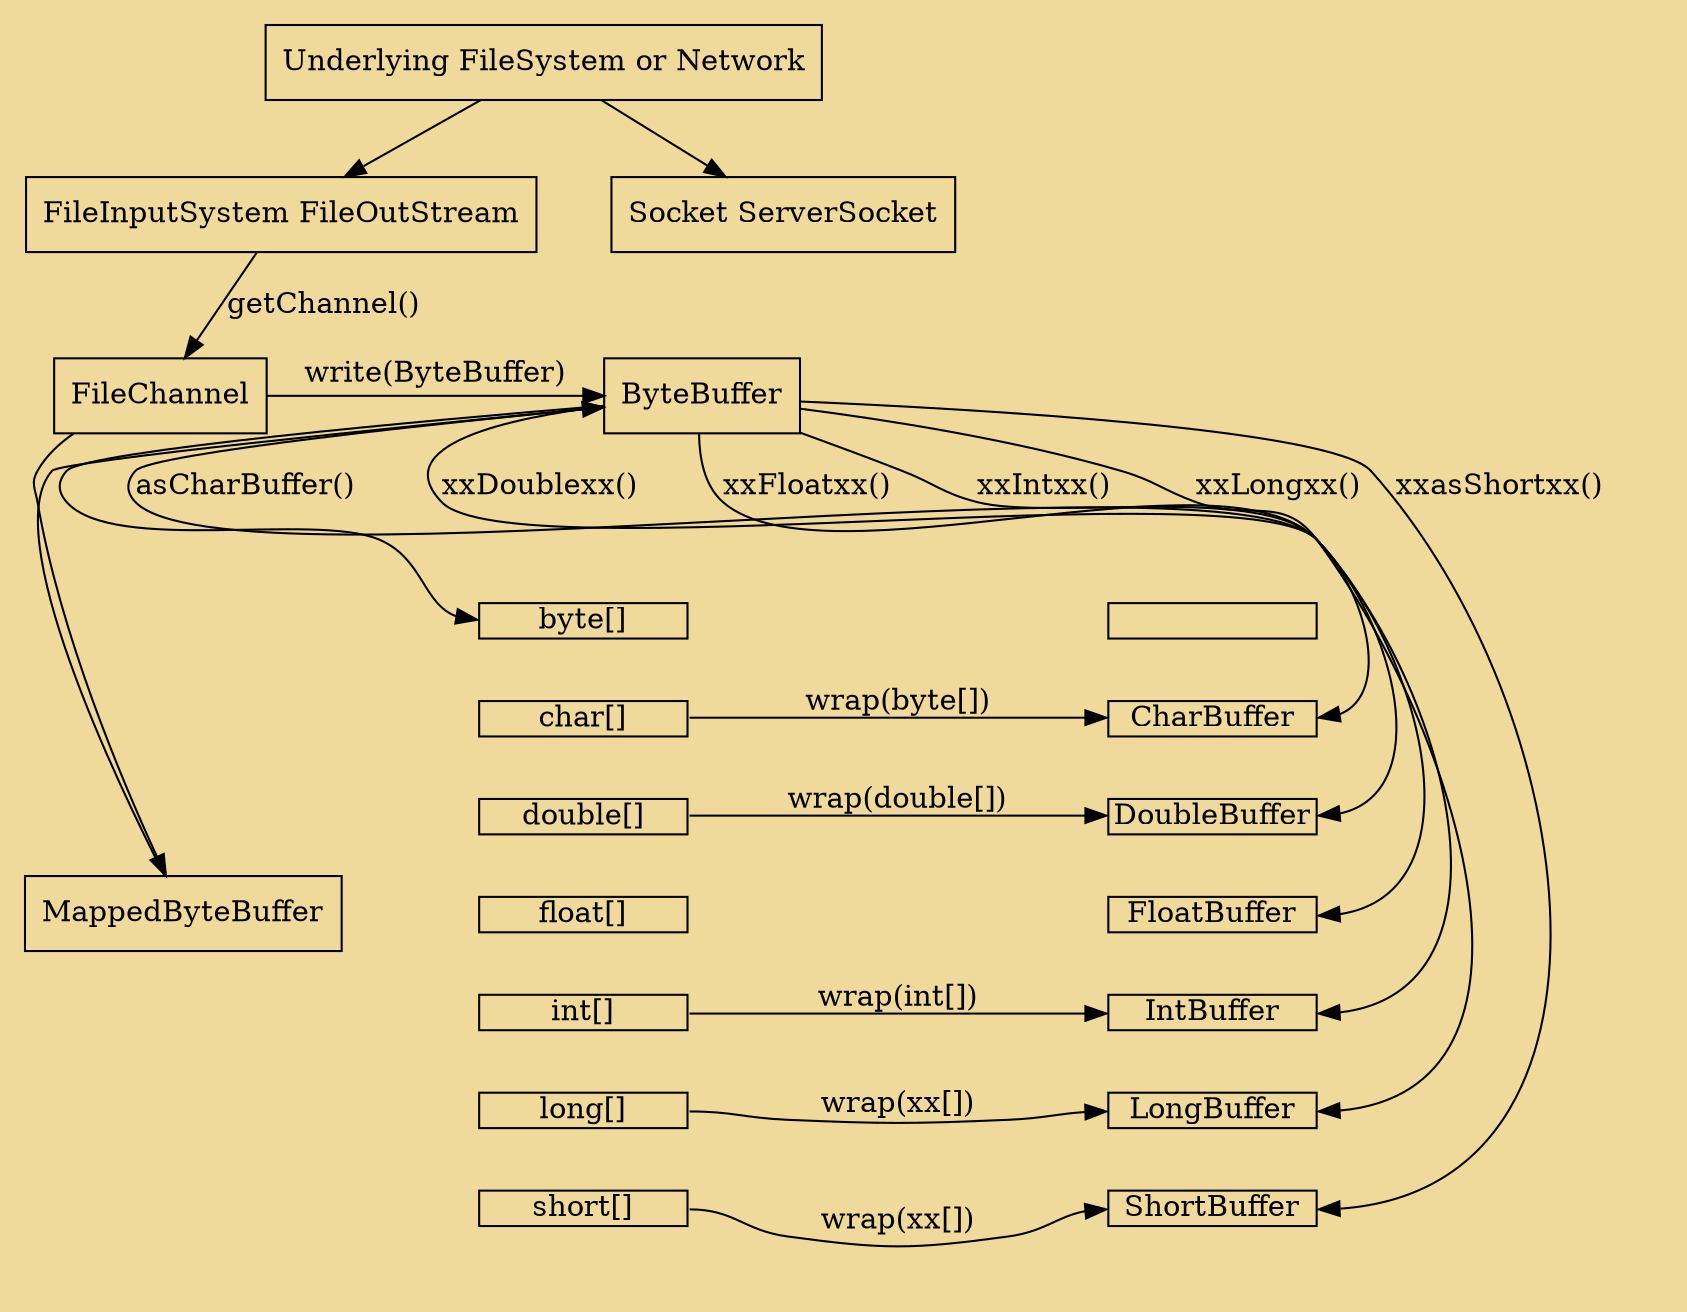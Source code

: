 digraph Buffer {
    bgcolor="#f0da9b"
    node[shape=none]
    compound = true;
    nodesep=0.5
    ranksep=0.5
    fontsize=20


    margin=0
    subgraph cluster_FF{
    style=invis;
    node[shape=box]
    FIS[label="FileInputSystem FileOutStream"]
    UFSN[label="Underlying FileSystem or Network"]
    Socket[label="Socket ServerSocket"]
    FileChannel[label="FileChannel"]
    ByteBuffer[label="ByteBuffer"]
    MBB[label="MappedByteBuffer"]
    {rank=same;Socket,FIS}
    UFSN -> {FIS,Socket}
    FIS -> FileChannel[label="getChannel()"]
    {rank=same;ByteBuffer,FileChannel}
    FileChannel -> ByteBuffer[label="write(ByteBuffer)"]
    MBB -> ByteBuffer
    FileChannel -> MBB
    byte[shape=none, margin=0, label=<
    <TABLE BORDER="0" CELLBORDER="1" CELLSPACING="30" CELLPADDING="0">
    <TR>
      <TD HETIGHT="30" WIDTH="100" FIXEDSIZE="TRUE" PORT="byte">byte[]</TD>
    </TR>
    <TR>
      <TD HETIGHT="30" WIDTH="100" FIXEDSIZE="TRUE" PORT="char">char[]</TD>
    </TR>
    <TR>
      <TD HETIGHT="30" WIDTH="100" FIXEDSIZE="TRUE" PORT="db">double[]</TD>
    </TR>
    <TR>
      <TD HETIGHT="30" WIDTH="100" FIXEDSIZE="TRUE" PORT="fl">float[]</TD>
    </TR>
    <TR>
      <TD HETIGHT="30" WIDTH="100" FIXEDSIZE="TRUE" PORT="int">int[]</TD>
    </TR>
    <TR>
      <TD HETIGHT="30" WIDTH="100" FIXEDSIZE="TRUE" PORT="long">long[]</TD>
    </TR>
    <TR>
      <TD HETIGHT="30" WIDTH="100" FIXEDSIZE="TRUE" PORT="short">short[]</TD>
    </TR>
    </TABLE>>];
    Buffer[shape=none, margin=0, label=<
    <TABLE BORDER="0" CELLBORDER="1" CELLSPACING="30" CELLPADDING="0">
    <TR>
      <TD HETIGHT="30" WIDTH="100" FIXEDSIZE="TRUE" PORT="B">&nbsp;</TD>
    </TR>
    <TR>
      <TD HETIGHT="30" WIDTH="100" FIXEDSIZE="TRUE" PORT="CB">CharBuffer</TD>
    </TR>
    <TR>
      <TD HETIGHT="30" WIDTH="100" FIXEDSIZE="TRUE" PORT="DB">DoubleBuffer</TD>
    </TR>
    <TR>
      <TD HETIGHT="30" WIDTH="100" FIXEDSIZE="TRUE" PORT="FB">FloatBuffer</TD>
    </TR>
    <TR>
      <TD HETIGHT="30" WIDTH="100" FIXEDSIZE="TRUE" PORT="IB">IntBuffer</TD>
    </TR>
    <TR>
      <TD HETIGHT="30" WIDTH="100" FIXEDSIZE="TRUE" PORT="LB">LongBuffer</TD>
    </TR>
    <TR>
      <TD HETIGHT="30" WIDTH="100" FIXEDSIZE="TRUE" PORT="SB">ShortBuffer</TD>
    </TR>
    </TABLE>>];
    {rank =same;byte,Buffer}
    {
      byte:char -> Buffer:CB[label="wrap(byte[])"];
      byte:db -> Buffer:DB[label="wrap(double[])"];
      //Buffer:DB -> byte:db[label="0"];
      byte:int -> Buffer:IB[label="wrap(int[])"];
      byte:long -> Buffer:LB[label="wrap(xx[])"];
      byte:short -> Buffer:SB[label="wrap(xx[])"];
      //byte:fl -> Buffer:FB//[label="warp(xx[])"];
    }
  }
ByteBuffer -> byte:byte
ByteBuffer -> Buffer:CB:e[label="asCharBuffer()"]
ByteBuffer -> Buffer:DB:e[label="xxDoublexx()"]
ByteBuffer -> Buffer:FB:e[label="xxFloatxx()"]
ByteBuffer -> Buffer:IB:e[label="xxIntxx()"]
ByteBuffer -> Buffer:LB:e[label="xxLongxx()"]
ByteBuffer -> Buffer:SB:e[label="xxasShortxx()"]
//float[shape=box,label="float"]
/*FloatBuffer[shape=box,label="FloatBuffer"]
{rank=same;float,FloatBuffer}
  float ->FloatBuffer[label="writefloat()"]

*/
{


}


}
